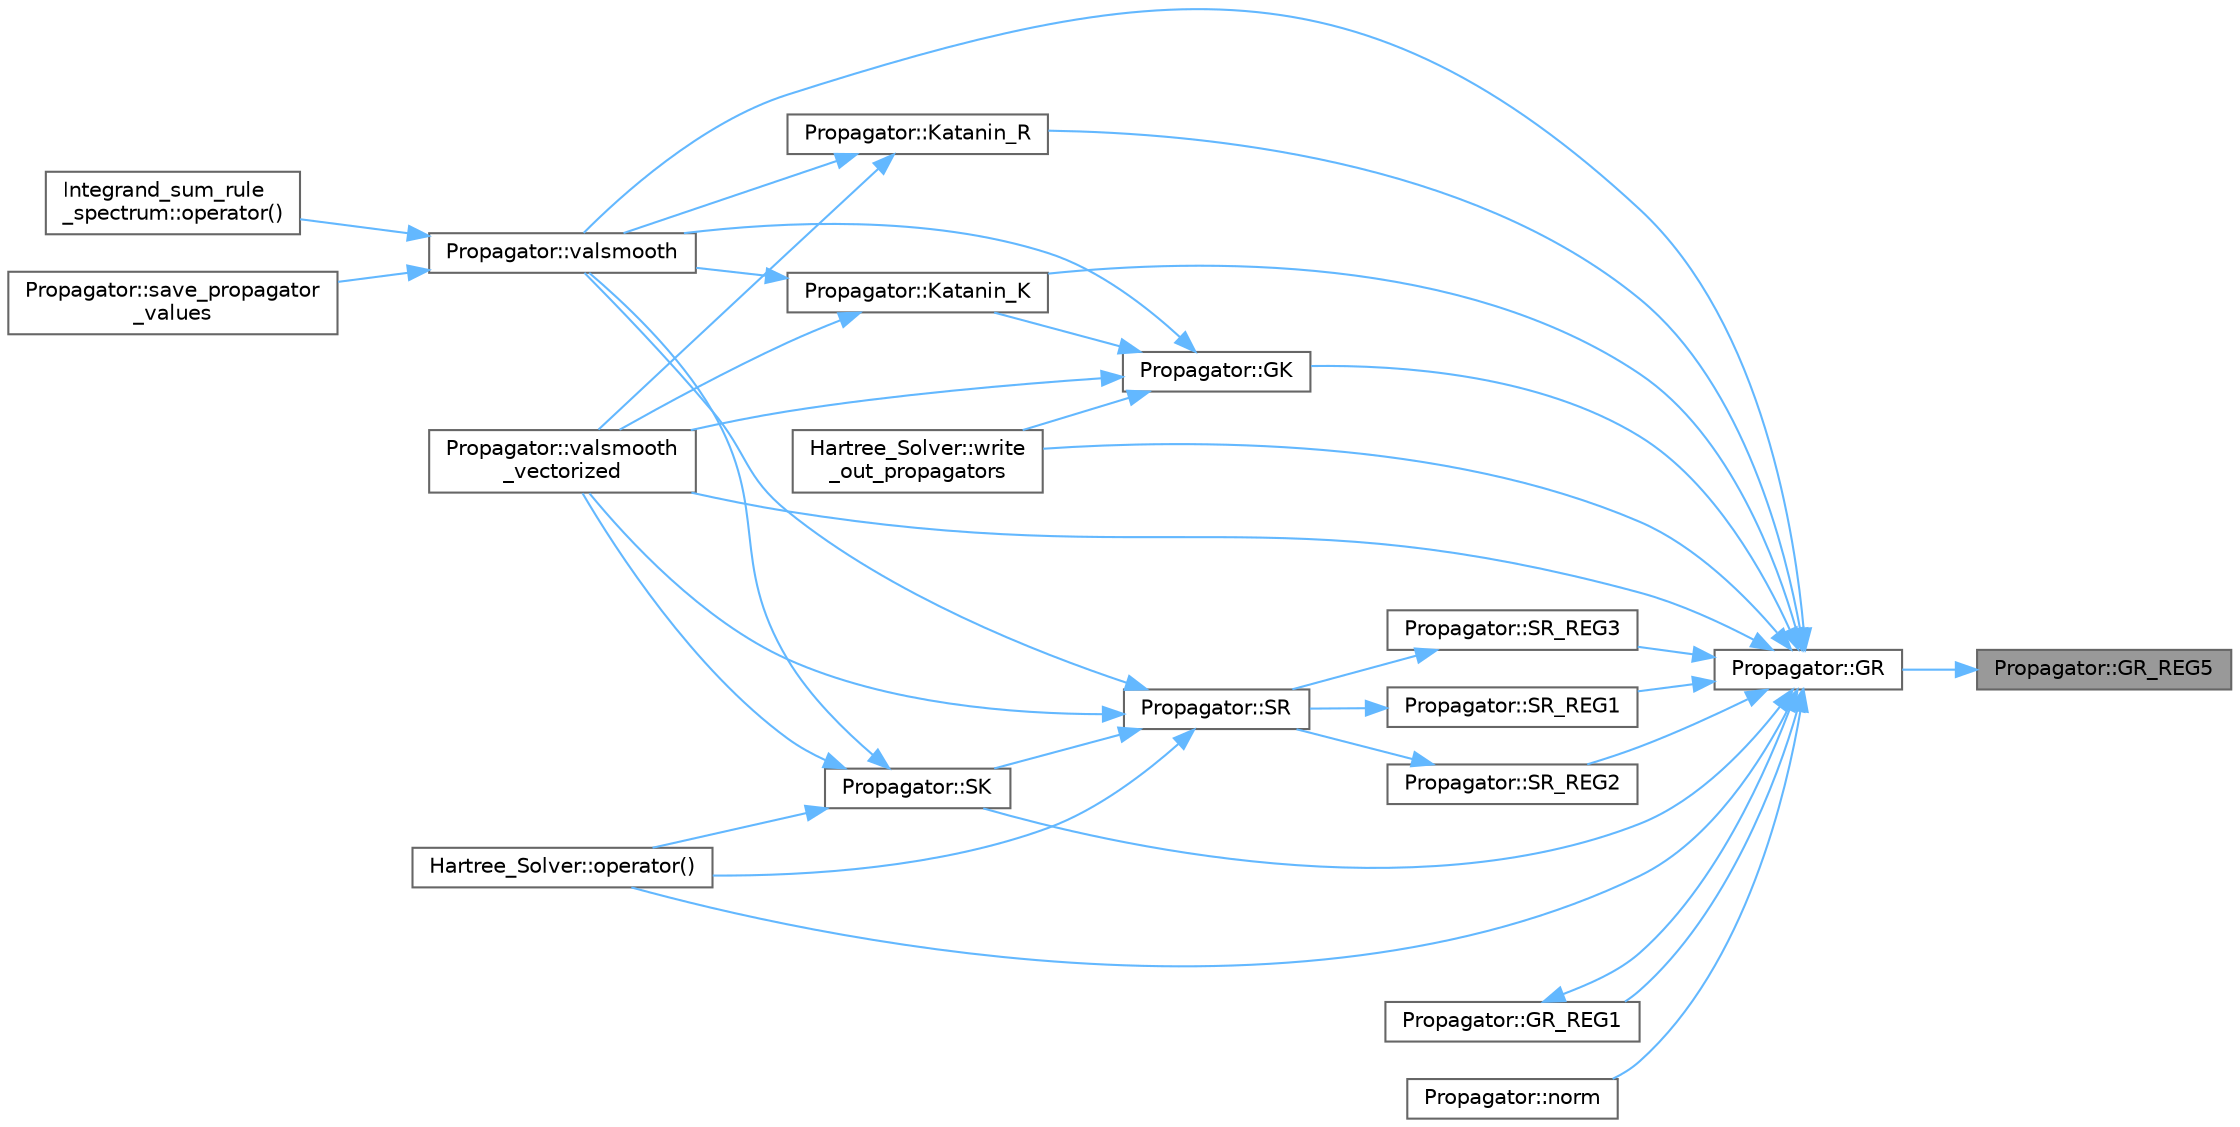 digraph "Propagator::GR_REG5"
{
 // INTERACTIVE_SVG=YES
 // LATEX_PDF_SIZE
  bgcolor="transparent";
  edge [fontname=Helvetica,fontsize=10,labelfontname=Helvetica,labelfontsize=10];
  node [fontname=Helvetica,fontsize=10,shape=box,height=0.2,width=0.4];
  rankdir="RL";
  Node1 [id="Node000001",label="Propagator::GR_REG5",height=0.2,width=0.4,color="gray40", fillcolor="grey60", style="filled", fontcolor="black",tooltip="propagators for REG == 5"];
  Node1 -> Node2 [id="edge1_Node000001_Node000002",dir="back",color="steelblue1",style="solid",tooltip=" "];
  Node2 [id="Node000002",label="Propagator::GR",height=0.2,width=0.4,color="grey40", fillcolor="white", style="filled",URL="$d2/d34/classPropagator.html#a919bf81b77f569c10b00457cddce1ac4",tooltip=" "];
  Node2 -> Node3 [id="edge2_Node000002_Node000003",dir="back",color="steelblue1",style="solid",tooltip=" "];
  Node3 [id="Node000003",label="Propagator::GK",height=0.2,width=0.4,color="grey40", fillcolor="white", style="filled",URL="$d2/d34/classPropagator.html#a7ba0e8319f75d4d7b2006b23a62da6e7",tooltip=" "];
  Node3 -> Node4 [id="edge3_Node000003_Node000004",dir="back",color="steelblue1",style="solid",tooltip=" "];
  Node4 [id="Node000004",label="Propagator::Katanin_K",height=0.2,width=0.4,color="grey40", fillcolor="white", style="filled",URL="$d2/d34/classPropagator.html#a05c87261fbbdb3a2ccf1b5f6a6014914",tooltip=" "];
  Node4 -> Node5 [id="edge4_Node000004_Node000005",dir="back",color="steelblue1",style="solid",tooltip=" "];
  Node5 [id="Node000005",label="Propagator::valsmooth",height=0.2,width=0.4,color="grey40", fillcolor="white", style="filled",URL="$d2/d34/classPropagator.html#a4cb4d8dd3bc37a818c67d7e2859fe631",tooltip=" "];
  Node5 -> Node6 [id="edge5_Node000005_Node000006",dir="back",color="steelblue1",style="solid",tooltip=" "];
  Node6 [id="Node000006",label="Integrand_sum_rule\l_spectrum::operator()",height=0.2,width=0.4,color="grey40", fillcolor="white", style="filled",URL="$df/db3/classIntegrand__sum__rule__spectrum.html#a9617ccc54433c850c01db0451af83351",tooltip=" "];
  Node5 -> Node7 [id="edge6_Node000005_Node000007",dir="back",color="steelblue1",style="solid",tooltip=" "];
  Node7 [id="Node000007",label="Propagator::save_propagator\l_values",height=0.2,width=0.4,color="grey40", fillcolor="white", style="filled",URL="$d2/d34/classPropagator.html#ac839deb3d533ad677354d0ef15342a72",tooltip=" "];
  Node4 -> Node8 [id="edge7_Node000004_Node000008",dir="back",color="steelblue1",style="solid",tooltip=" "];
  Node8 [id="Node000008",label="Propagator::valsmooth\l_vectorized",height=0.2,width=0.4,color="grey40", fillcolor="white", style="filled",URL="$d2/d34/classPropagator.html#a86e91327f6ae47e00aa04e7544a5a512",tooltip=" "];
  Node3 -> Node5 [id="edge8_Node000003_Node000005",dir="back",color="steelblue1",style="solid",tooltip=" "];
  Node3 -> Node8 [id="edge9_Node000003_Node000008",dir="back",color="steelblue1",style="solid",tooltip=" "];
  Node3 -> Node9 [id="edge10_Node000003_Node000009",dir="back",color="steelblue1",style="solid",tooltip=" "];
  Node9 [id="Node000009",label="Hartree_Solver::write\l_out_propagators",height=0.2,width=0.4,color="grey40", fillcolor="white", style="filled",URL="$d2/d75/classHartree__Solver.html#a4ed165c426f1f02c659b95cca2be40d6",tooltip=" "];
  Node2 -> Node10 [id="edge11_Node000002_Node000010",dir="back",color="steelblue1",style="solid",tooltip=" "];
  Node10 [id="Node000010",label="Propagator::GR_REG1",height=0.2,width=0.4,color="grey40", fillcolor="white", style="filled",URL="$d2/d34/classPropagator.html#a4fab2f7c3852ba97041c20b4601e380e",tooltip="propagators for REG == 1"];
  Node10 -> Node2 [id="edge12_Node000010_Node000002",dir="back",color="steelblue1",style="solid",tooltip=" "];
  Node2 -> Node4 [id="edge13_Node000002_Node000004",dir="back",color="steelblue1",style="solid",tooltip=" "];
  Node2 -> Node11 [id="edge14_Node000002_Node000011",dir="back",color="steelblue1",style="solid",tooltip=" "];
  Node11 [id="Node000011",label="Propagator::Katanin_R",height=0.2,width=0.4,color="grey40", fillcolor="white", style="filled",URL="$d2/d34/classPropagator.html#a821a892d54207fc495a9adb970b476dd",tooltip="Katanin extension."];
  Node11 -> Node5 [id="edge15_Node000011_Node000005",dir="back",color="steelblue1",style="solid",tooltip=" "];
  Node11 -> Node8 [id="edge16_Node000011_Node000008",dir="back",color="steelblue1",style="solid",tooltip=" "];
  Node2 -> Node12 [id="edge17_Node000002_Node000012",dir="back",color="steelblue1",style="solid",tooltip=" "];
  Node12 [id="Node000012",label="Propagator::norm",height=0.2,width=0.4,color="grey40", fillcolor="white", style="filled",URL="$d2/d34/classPropagator.html#a90c3d7f002b491a30d2d23ad1ae388e6",tooltip=" "];
  Node2 -> Node13 [id="edge18_Node000002_Node000013",dir="back",color="steelblue1",style="solid",tooltip=" "];
  Node13 [id="Node000013",label="Hartree_Solver::operator()",height=0.2,width=0.4,color="grey40", fillcolor="white", style="filled",URL="$d2/d75/classHartree__Solver.html#a6a8890e00ddebaf50cd2c2a985e9c361",tooltip=" "];
  Node2 -> Node14 [id="edge19_Node000002_Node000014",dir="back",color="steelblue1",style="solid",tooltip=" "];
  Node14 [id="Node000014",label="Propagator::SK",height=0.2,width=0.4,color="grey40", fillcolor="white", style="filled",URL="$d2/d34/classPropagator.html#a6287870a3e08981dd190b7b5f6a4cb55",tooltip=" "];
  Node14 -> Node13 [id="edge20_Node000014_Node000013",dir="back",color="steelblue1",style="solid",tooltip=" "];
  Node14 -> Node5 [id="edge21_Node000014_Node000005",dir="back",color="steelblue1",style="solid",tooltip=" "];
  Node14 -> Node8 [id="edge22_Node000014_Node000008",dir="back",color="steelblue1",style="solid",tooltip=" "];
  Node2 -> Node15 [id="edge23_Node000002_Node000015",dir="back",color="steelblue1",style="solid",tooltip=" "];
  Node15 [id="Node000015",label="Propagator::SR_REG1",height=0.2,width=0.4,color="grey40", fillcolor="white", style="filled",URL="$d2/d34/classPropagator.html#a9db5264dc57f6caadcf25ea76d1d5ef1",tooltip=" "];
  Node15 -> Node16 [id="edge24_Node000015_Node000016",dir="back",color="steelblue1",style="solid",tooltip=" "];
  Node16 [id="Node000016",label="Propagator::SR",height=0.2,width=0.4,color="grey40", fillcolor="white", style="filled",URL="$d2/d34/classPropagator.html#aa98f8e50066433690e258358defad021",tooltip=" "];
  Node16 -> Node13 [id="edge25_Node000016_Node000013",dir="back",color="steelblue1",style="solid",tooltip=" "];
  Node16 -> Node14 [id="edge26_Node000016_Node000014",dir="back",color="steelblue1",style="solid",tooltip=" "];
  Node16 -> Node5 [id="edge27_Node000016_Node000005",dir="back",color="steelblue1",style="solid",tooltip=" "];
  Node16 -> Node8 [id="edge28_Node000016_Node000008",dir="back",color="steelblue1",style="solid",tooltip=" "];
  Node2 -> Node17 [id="edge29_Node000002_Node000017",dir="back",color="steelblue1",style="solid",tooltip=" "];
  Node17 [id="Node000017",label="Propagator::SR_REG2",height=0.2,width=0.4,color="grey40", fillcolor="white", style="filled",URL="$d2/d34/classPropagator.html#a47394eda59cacc165a78197b91f10f72",tooltip=" "];
  Node17 -> Node16 [id="edge30_Node000017_Node000016",dir="back",color="steelblue1",style="solid",tooltip=" "];
  Node2 -> Node18 [id="edge31_Node000002_Node000018",dir="back",color="steelblue1",style="solid",tooltip=" "];
  Node18 [id="Node000018",label="Propagator::SR_REG3",height=0.2,width=0.4,color="grey40", fillcolor="white", style="filled",URL="$d2/d34/classPropagator.html#a1bfd299d641e7ab9ad0191d1e69e4c37",tooltip=" "];
  Node18 -> Node16 [id="edge32_Node000018_Node000016",dir="back",color="steelblue1",style="solid",tooltip=" "];
  Node2 -> Node5 [id="edge33_Node000002_Node000005",dir="back",color="steelblue1",style="solid",tooltip=" "];
  Node2 -> Node8 [id="edge34_Node000002_Node000008",dir="back",color="steelblue1",style="solid",tooltip=" "];
  Node2 -> Node9 [id="edge35_Node000002_Node000009",dir="back",color="steelblue1",style="solid",tooltip=" "];
}
